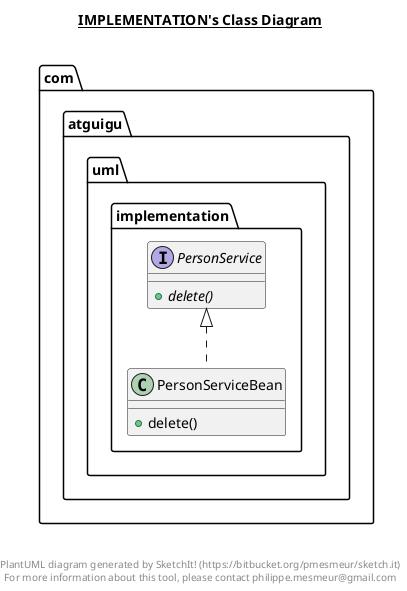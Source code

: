 @startuml

title __IMPLEMENTATION's Class Diagram__\n

  namespace com.atguigu.uml {
    namespace implementation {
      interface com.atguigu.uml.implementation.PersonService {
          {abstract} + delete()
      }
    }
  }
  

  namespace com.atguigu.uml {
    namespace implementation {
      class com.atguigu.uml.implementation.PersonServiceBean {
          + delete()
      }
    }
  }
  

  com.atguigu.uml.implementation.PersonServiceBean .up.|> com.atguigu.uml.implementation.PersonService


right footer


PlantUML diagram generated by SketchIt! (https://bitbucket.org/pmesmeur/sketch.it)
For more information about this tool, please contact philippe.mesmeur@gmail.com
endfooter

@enduml

